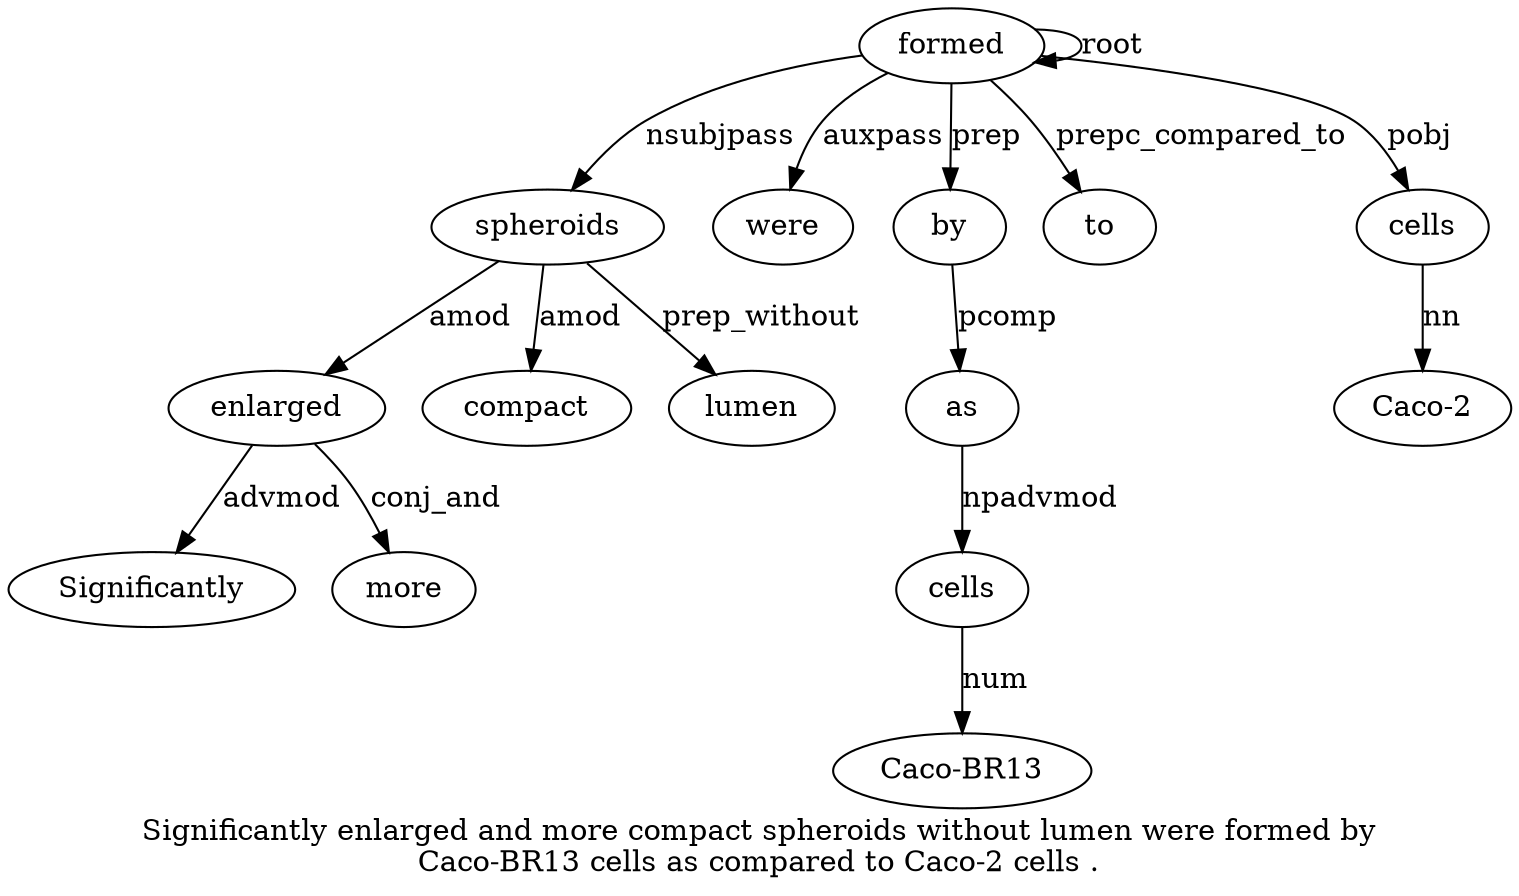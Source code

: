 digraph "Significantly enlarged and more compact spheroids without lumen were formed by Caco-BR13 cells as compared to Caco-2 cells ." {
label="Significantly enlarged and more compact spheroids without lumen were formed by
Caco-BR13 cells as compared to Caco-2 cells .";
enlarged2 [style=filled, fillcolor=white, label=enlarged];
Significantly1 [style=filled, fillcolor=white, label=Significantly];
enlarged2 -> Significantly1  [label=advmod];
spheroids6 [style=filled, fillcolor=white, label=spheroids];
spheroids6 -> enlarged2  [label=amod];
more4 [style=filled, fillcolor=white, label=more];
enlarged2 -> more4  [label=conj_and];
compact5 [style=filled, fillcolor=white, label=compact];
spheroids6 -> compact5  [label=amod];
formed10 [style=filled, fillcolor=white, label=formed];
formed10 -> spheroids6  [label=nsubjpass];
lumen8 [style=filled, fillcolor=white, label=lumen];
spheroids6 -> lumen8  [label=prep_without];
were9 [style=filled, fillcolor=white, label=were];
formed10 -> were9  [label=auxpass];
formed10 -> formed10  [label=root];
by11 [style=filled, fillcolor=white, label=by];
formed10 -> by11  [label=prep];
cells13 [style=filled, fillcolor=white, label=cells];
"Caco-BR132" [style=filled, fillcolor=white, label="Caco-BR13"];
cells13 -> "Caco-BR132"  [label=num];
as14 [style=filled, fillcolor=white, label=as];
as14 -> cells13  [label=npadvmod];
by11 -> as14  [label=pcomp];
to16 [style=filled, fillcolor=white, label=to];
formed10 -> to16  [label=prepc_compared_to];
cells18 [style=filled, fillcolor=white, label=cells];
"Caco-217" [style=filled, fillcolor=white, label="Caco-2"];
cells18 -> "Caco-217"  [label=nn];
formed10 -> cells18  [label=pobj];
}

